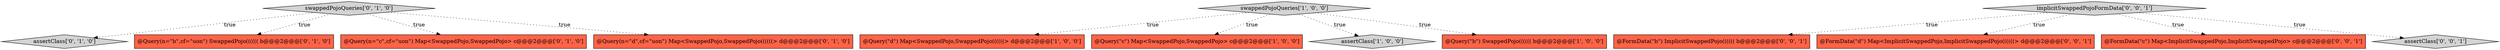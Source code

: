 digraph {
7 [style = filled, label = "assertClass['0', '1', '0']", fillcolor = lightgray, shape = diamond image = "AAA0AAABBB2BBB"];
4 [style = filled, label = "@Query(\"d\") Map<SwappedPojo,SwappedPojo((((((> d@@@2@@@['1', '0', '0']", fillcolor = tomato, shape = box image = "AAA0AAABBB1BBB"];
11 [style = filled, label = "@FormData(\"b\") ImplicitSwappedPojo(((((( b@@@2@@@['0', '0', '1']", fillcolor = tomato, shape = box image = "AAA0AAABBB3BBB"];
3 [style = filled, label = "@Query(\"c\") Map<SwappedPojo,SwappedPojo> c@@@2@@@['1', '0', '0']", fillcolor = tomato, shape = box image = "AAA0AAABBB1BBB"];
8 [style = filled, label = "swappedPojoQueries['0', '1', '0']", fillcolor = lightgray, shape = diamond image = "AAA0AAABBB2BBB"];
13 [style = filled, label = "@FormData(\"d\") Map<ImplicitSwappedPojo,ImplicitSwappedPojo((((((> d@@@2@@@['0', '0', '1']", fillcolor = tomato, shape = box image = "AAA0AAABBB3BBB"];
6 [style = filled, label = "@Query(n=\"b\",cf=\"uon\") SwappedPojo(((((( b@@@2@@@['0', '1', '0']", fillcolor = tomato, shape = box image = "AAA0AAABBB2BBB"];
2 [style = filled, label = "assertClass['1', '0', '0']", fillcolor = lightgray, shape = diamond image = "AAA0AAABBB1BBB"];
12 [style = filled, label = "@FormData(\"c\") Map<ImplicitSwappedPojo,ImplicitSwappedPojo> c@@@2@@@['0', '0', '1']", fillcolor = tomato, shape = box image = "AAA0AAABBB3BBB"];
10 [style = filled, label = "implicitSwappedPojoFormData['0', '0', '1']", fillcolor = lightgray, shape = diamond image = "AAA0AAABBB3BBB"];
1 [style = filled, label = "swappedPojoQueries['1', '0', '0']", fillcolor = lightgray, shape = diamond image = "AAA0AAABBB1BBB"];
14 [style = filled, label = "assertClass['0', '0', '1']", fillcolor = lightgray, shape = diamond image = "AAA0AAABBB3BBB"];
9 [style = filled, label = "@Query(n=\"c\",cf=\"uon\") Map<SwappedPojo,SwappedPojo> c@@@2@@@['0', '1', '0']", fillcolor = tomato, shape = box image = "AAA0AAABBB2BBB"];
5 [style = filled, label = "@Query(n=\"d\",cf=\"uon\") Map<SwappedPojo,SwappedPojo((((((> d@@@2@@@['0', '1', '0']", fillcolor = tomato, shape = box image = "AAA0AAABBB2BBB"];
0 [style = filled, label = "@Query(\"b\") SwappedPojo(((((( b@@@2@@@['1', '0', '0']", fillcolor = tomato, shape = box image = "AAA0AAABBB1BBB"];
8->7 [style = dotted, label="true"];
10->12 [style = dotted, label="true"];
1->0 [style = dotted, label="true"];
1->4 [style = dotted, label="true"];
8->9 [style = dotted, label="true"];
8->6 [style = dotted, label="true"];
1->2 [style = dotted, label="true"];
10->13 [style = dotted, label="true"];
8->5 [style = dotted, label="true"];
10->11 [style = dotted, label="true"];
10->14 [style = dotted, label="true"];
1->3 [style = dotted, label="true"];
}

